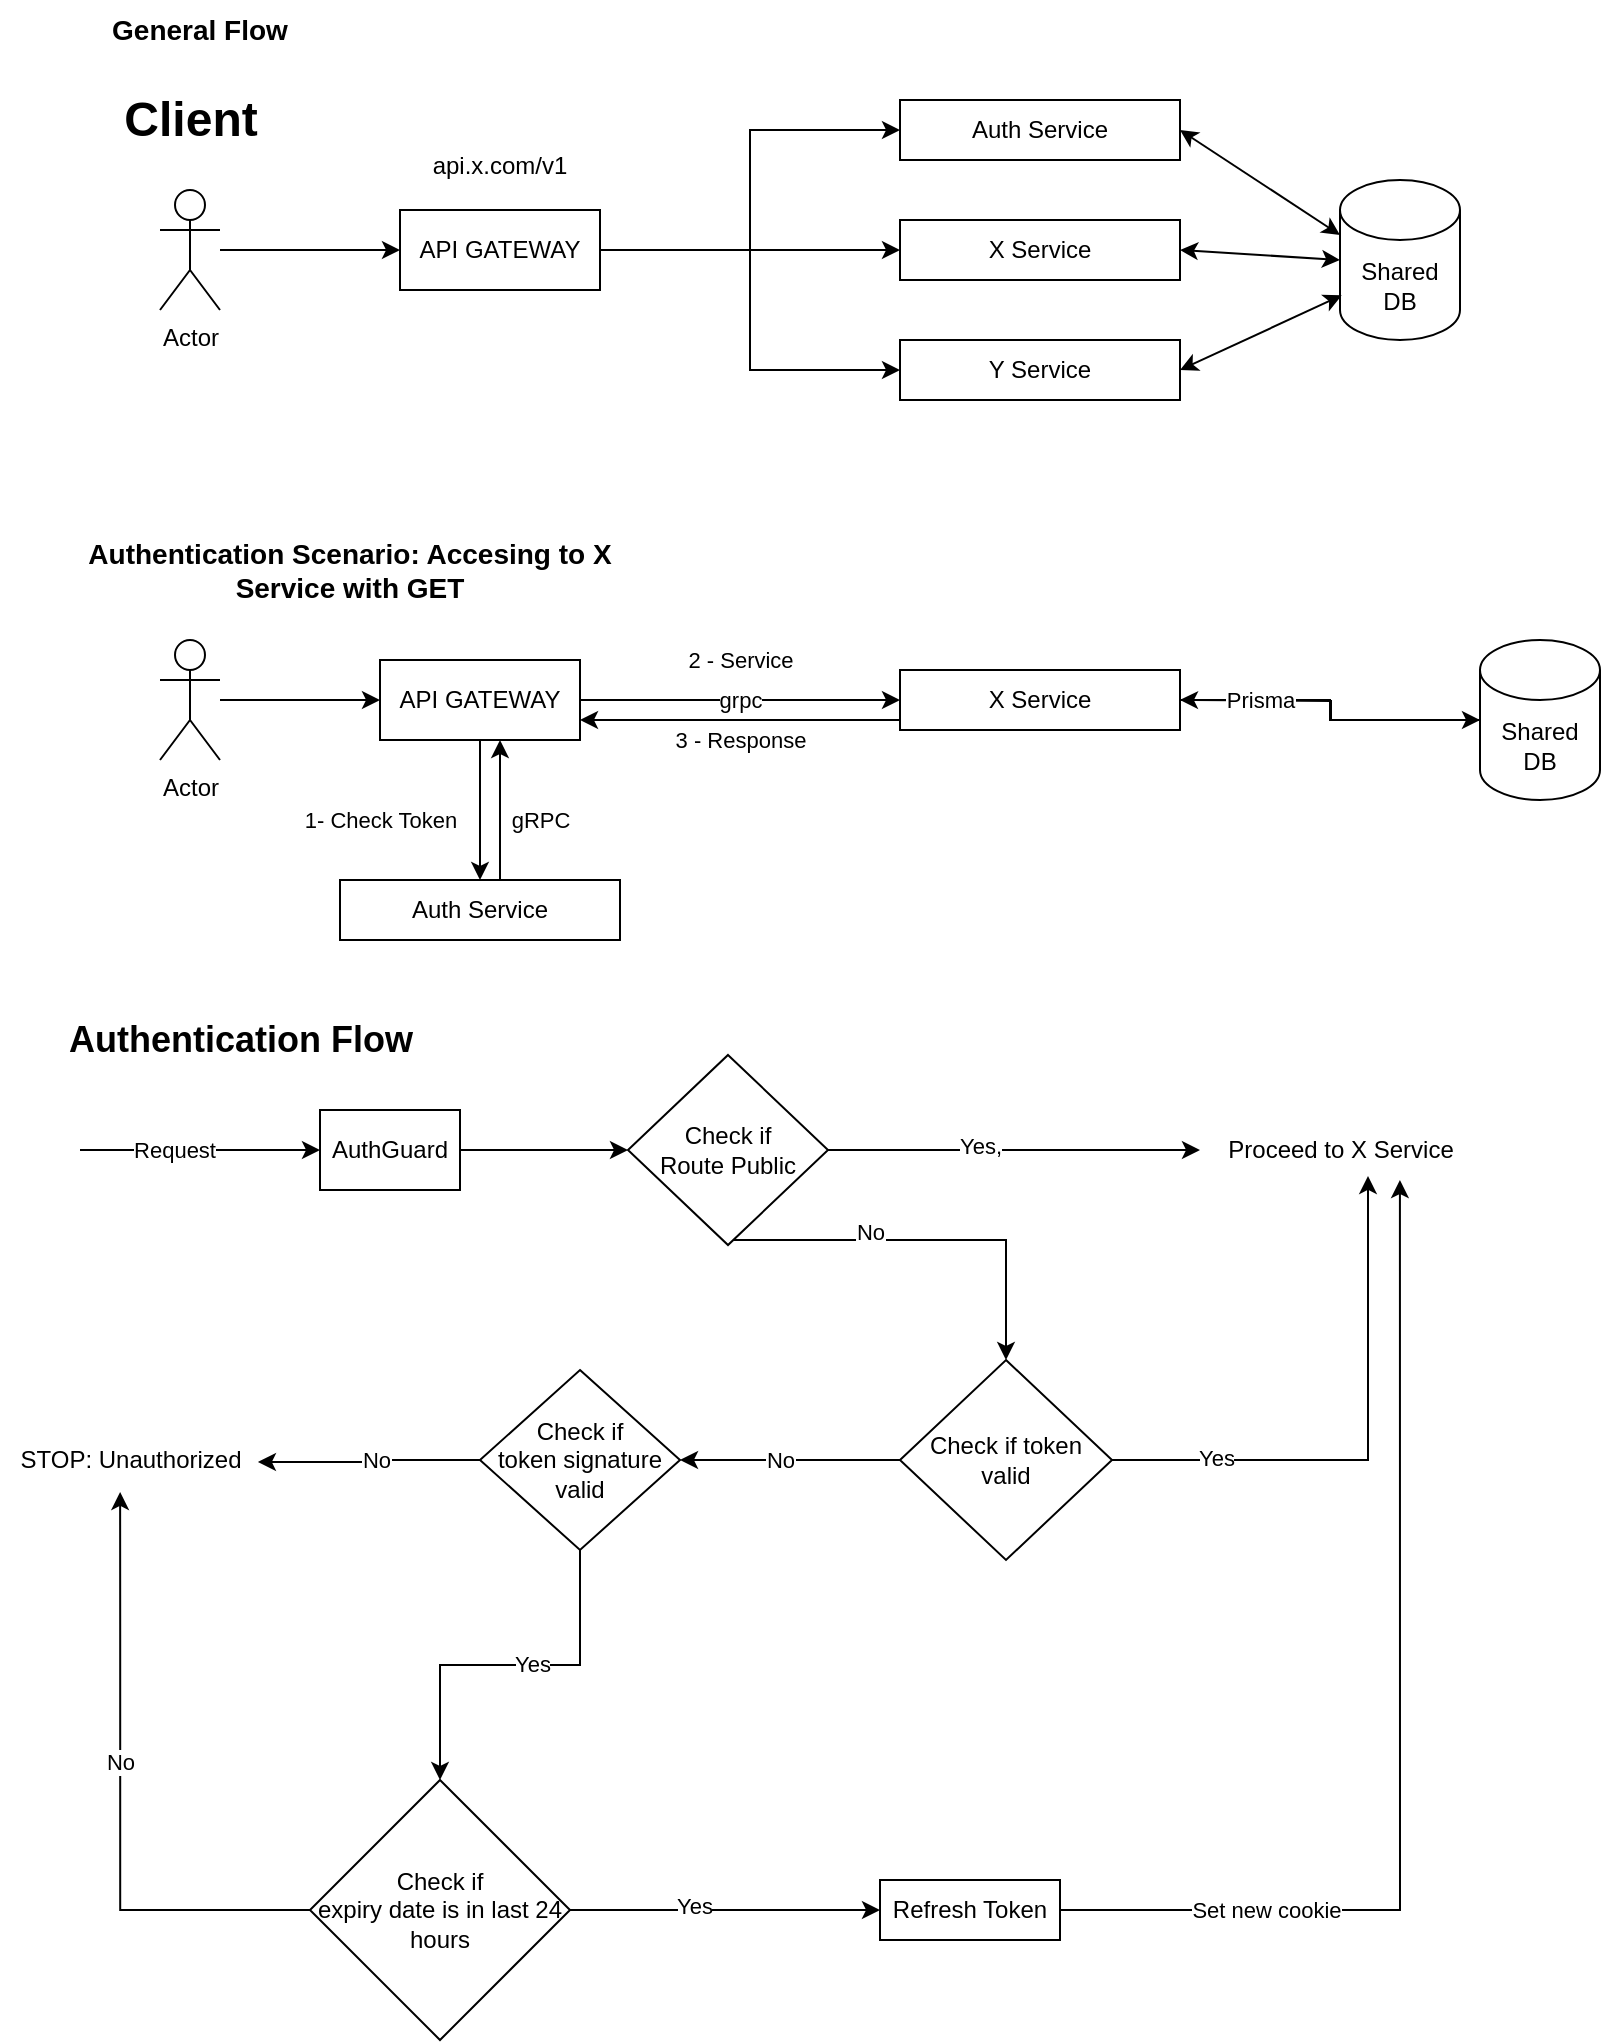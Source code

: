 <mxfile version="22.1.11" type="device">
  <diagram name="Sayfa -1" id="O1Wi90XZaKLXA5at2j_L">
    <mxGraphModel dx="1674" dy="772" grid="1" gridSize="10" guides="1" tooltips="1" connect="1" arrows="1" fold="1" page="1" pageScale="1" pageWidth="827" pageHeight="1169" math="0" shadow="0">
      <root>
        <mxCell id="0" />
        <mxCell id="1" parent="0" />
        <mxCell id="tfZW8QYN_rJ0GYAhI4rr-1" value="&lt;b&gt;&lt;font style=&quot;font-size: 24px;&quot;&gt;Client&lt;/font&gt;&lt;/b&gt;" style="text;html=1;align=center;verticalAlign=middle;resizable=0;points=[];autosize=1;strokeColor=none;fillColor=none;" parent="1" vertex="1">
          <mxGeometry x="50" y="70" width="90" height="40" as="geometry" />
        </mxCell>
        <mxCell id="tfZW8QYN_rJ0GYAhI4rr-25" style="edgeStyle=orthogonalEdgeStyle;rounded=0;orthogonalLoop=1;jettySize=auto;html=1;entryX=0;entryY=0.5;entryDx=0;entryDy=0;" parent="1" source="tfZW8QYN_rJ0GYAhI4rr-5" target="tfZW8QYN_rJ0GYAhI4rr-7" edge="1">
          <mxGeometry relative="1" as="geometry" />
        </mxCell>
        <mxCell id="tfZW8QYN_rJ0GYAhI4rr-5" value="Actor" style="shape=umlActor;verticalLabelPosition=bottom;verticalAlign=top;html=1;outlineConnect=0;" parent="1" vertex="1">
          <mxGeometry x="80" y="125" width="30" height="60" as="geometry" />
        </mxCell>
        <mxCell id="o04ofw2vbKh8fe8RlwHw-1" style="edgeStyle=orthogonalEdgeStyle;rounded=0;orthogonalLoop=1;jettySize=auto;html=1;entryX=0;entryY=0.5;entryDx=0;entryDy=0;" edge="1" parent="1" source="tfZW8QYN_rJ0GYAhI4rr-7" target="tfZW8QYN_rJ0GYAhI4rr-8">
          <mxGeometry relative="1" as="geometry" />
        </mxCell>
        <mxCell id="o04ofw2vbKh8fe8RlwHw-2" style="edgeStyle=orthogonalEdgeStyle;rounded=0;orthogonalLoop=1;jettySize=auto;html=1;entryX=0;entryY=0.5;entryDx=0;entryDy=0;" edge="1" parent="1" source="tfZW8QYN_rJ0GYAhI4rr-7" target="tfZW8QYN_rJ0GYAhI4rr-9">
          <mxGeometry relative="1" as="geometry" />
        </mxCell>
        <mxCell id="o04ofw2vbKh8fe8RlwHw-3" style="edgeStyle=orthogonalEdgeStyle;rounded=0;orthogonalLoop=1;jettySize=auto;html=1;entryX=0;entryY=0.5;entryDx=0;entryDy=0;" edge="1" parent="1" source="tfZW8QYN_rJ0GYAhI4rr-7" target="tfZW8QYN_rJ0GYAhI4rr-10">
          <mxGeometry relative="1" as="geometry" />
        </mxCell>
        <mxCell id="tfZW8QYN_rJ0GYAhI4rr-7" value="API GATEWAY" style="rounded=0;whiteSpace=wrap;html=1;" parent="1" vertex="1">
          <mxGeometry x="200" y="135" width="100" height="40" as="geometry" />
        </mxCell>
        <mxCell id="tfZW8QYN_rJ0GYAhI4rr-8" value="Auth Service" style="rounded=0;whiteSpace=wrap;html=1;" parent="1" vertex="1">
          <mxGeometry x="450" y="80" width="140" height="30" as="geometry" />
        </mxCell>
        <mxCell id="tfZW8QYN_rJ0GYAhI4rr-9" value="X Service" style="rounded=0;whiteSpace=wrap;html=1;" parent="1" vertex="1">
          <mxGeometry x="450" y="140" width="140" height="30" as="geometry" />
        </mxCell>
        <mxCell id="tfZW8QYN_rJ0GYAhI4rr-10" value="Y Service" style="rounded=0;whiteSpace=wrap;html=1;" parent="1" vertex="1">
          <mxGeometry x="450" y="200" width="140" height="30" as="geometry" />
        </mxCell>
        <mxCell id="tfZW8QYN_rJ0GYAhI4rr-11" value="Shared&lt;br&gt;DB" style="shape=cylinder3;whiteSpace=wrap;html=1;boundedLbl=1;backgroundOutline=1;size=15;" parent="1" vertex="1">
          <mxGeometry x="670" y="120" width="60" height="80" as="geometry" />
        </mxCell>
        <mxCell id="tfZW8QYN_rJ0GYAhI4rr-20" value="" style="endArrow=classic;startArrow=classic;html=1;rounded=0;entryX=0;entryY=0;entryDx=0;entryDy=27.5;exitX=1;exitY=0.5;exitDx=0;exitDy=0;entryPerimeter=0;" parent="1" source="tfZW8QYN_rJ0GYAhI4rr-8" target="tfZW8QYN_rJ0GYAhI4rr-11" edge="1">
          <mxGeometry width="50" height="50" relative="1" as="geometry">
            <mxPoint x="610" y="160" as="sourcePoint" />
            <mxPoint x="650" y="85" as="targetPoint" />
          </mxGeometry>
        </mxCell>
        <mxCell id="tfZW8QYN_rJ0GYAhI4rr-21" value="" style="endArrow=classic;startArrow=classic;html=1;rounded=0;entryX=0;entryY=0.5;entryDx=0;entryDy=0;exitX=1;exitY=0.5;exitDx=0;exitDy=0;entryPerimeter=0;" parent="1" source="tfZW8QYN_rJ0GYAhI4rr-9" target="tfZW8QYN_rJ0GYAhI4rr-11" edge="1">
          <mxGeometry width="50" height="50" relative="1" as="geometry">
            <mxPoint x="600" y="160" as="sourcePoint" />
            <mxPoint x="680" y="235" as="targetPoint" />
          </mxGeometry>
        </mxCell>
        <mxCell id="tfZW8QYN_rJ0GYAhI4rr-22" value="" style="endArrow=classic;startArrow=classic;html=1;rounded=0;entryX=0.014;entryY=0.721;entryDx=0;entryDy=0;exitX=1;exitY=0.5;exitDx=0;exitDy=0;entryPerimeter=0;" parent="1" source="tfZW8QYN_rJ0GYAhI4rr-10" target="tfZW8QYN_rJ0GYAhI4rr-11" edge="1">
          <mxGeometry width="50" height="50" relative="1" as="geometry">
            <mxPoint x="600" y="220" as="sourcePoint" />
            <mxPoint x="680" y="225" as="targetPoint" />
          </mxGeometry>
        </mxCell>
        <mxCell id="tfZW8QYN_rJ0GYAhI4rr-26" value="api.x.com/v1" style="text;html=1;strokeColor=none;fillColor=none;align=center;verticalAlign=middle;whiteSpace=wrap;rounded=0;" parent="1" vertex="1">
          <mxGeometry x="200" y="100" width="100" height="25" as="geometry" />
        </mxCell>
        <mxCell id="tfZW8QYN_rJ0GYAhI4rr-28" value="&lt;b&gt;&lt;font style=&quot;font-size: 14px;&quot;&gt;Authentication Scenario: Accesing to X Service with GET&lt;/font&gt;&lt;/b&gt;" style="text;html=1;strokeColor=none;fillColor=none;align=center;verticalAlign=middle;whiteSpace=wrap;rounded=0;" parent="1" vertex="1">
          <mxGeometry x="30" y="300" width="290" height="30" as="geometry" />
        </mxCell>
        <mxCell id="tfZW8QYN_rJ0GYAhI4rr-31" value="&lt;b&gt;&lt;font style=&quot;font-size: 14px;&quot;&gt;General Flow&lt;/font&gt;&lt;/b&gt;" style="text;html=1;strokeColor=none;fillColor=none;align=center;verticalAlign=middle;whiteSpace=wrap;rounded=0;" parent="1" vertex="1">
          <mxGeometry x="30" y="30" width="140" height="30" as="geometry" />
        </mxCell>
        <mxCell id="o04ofw2vbKh8fe8RlwHw-4" style="edgeStyle=orthogonalEdgeStyle;rounded=0;orthogonalLoop=1;jettySize=auto;html=1;" edge="1" parent="1" source="tfZW8QYN_rJ0GYAhI4rr-32" target="tfZW8QYN_rJ0GYAhI4rr-34">
          <mxGeometry relative="1" as="geometry" />
        </mxCell>
        <mxCell id="tfZW8QYN_rJ0GYAhI4rr-32" value="Actor" style="shape=umlActor;verticalLabelPosition=bottom;verticalAlign=top;html=1;outlineConnect=0;" parent="1" vertex="1">
          <mxGeometry x="80" y="350" width="30" height="60" as="geometry" />
        </mxCell>
        <mxCell id="o04ofw2vbKh8fe8RlwHw-5" style="edgeStyle=orthogonalEdgeStyle;rounded=0;orthogonalLoop=1;jettySize=auto;html=1;entryX=0.5;entryY=0;entryDx=0;entryDy=0;" edge="1" parent="1" source="tfZW8QYN_rJ0GYAhI4rr-34" target="tfZW8QYN_rJ0GYAhI4rr-36">
          <mxGeometry relative="1" as="geometry" />
        </mxCell>
        <mxCell id="o04ofw2vbKh8fe8RlwHw-9" value="1- Check Token" style="edgeLabel;html=1;align=center;verticalAlign=middle;resizable=0;points=[];" vertex="1" connectable="0" parent="o04ofw2vbKh8fe8RlwHw-5">
          <mxGeometry x="-0.086" y="-3" relative="1" as="geometry">
            <mxPoint x="-47" y="8" as="offset" />
          </mxGeometry>
        </mxCell>
        <mxCell id="o04ofw2vbKh8fe8RlwHw-12" value="gRPC" style="edgeLabel;html=1;align=center;verticalAlign=middle;resizable=0;points=[];" vertex="1" connectable="0" parent="o04ofw2vbKh8fe8RlwHw-5">
          <mxGeometry x="-0.257" y="-1" relative="1" as="geometry">
            <mxPoint x="31" y="14" as="offset" />
          </mxGeometry>
        </mxCell>
        <mxCell id="o04ofw2vbKh8fe8RlwHw-10" style="edgeStyle=orthogonalEdgeStyle;rounded=0;orthogonalLoop=1;jettySize=auto;html=1;entryX=0;entryY=0.5;entryDx=0;entryDy=0;" edge="1" parent="1" source="tfZW8QYN_rJ0GYAhI4rr-34" target="o04ofw2vbKh8fe8RlwHw-7">
          <mxGeometry relative="1" as="geometry" />
        </mxCell>
        <mxCell id="o04ofw2vbKh8fe8RlwHw-11" value="grpc" style="edgeLabel;html=1;align=center;verticalAlign=middle;resizable=0;points=[];" vertex="1" connectable="0" parent="o04ofw2vbKh8fe8RlwHw-10">
          <mxGeometry x="0.15" y="1" relative="1" as="geometry">
            <mxPoint x="-12" y="1" as="offset" />
          </mxGeometry>
        </mxCell>
        <mxCell id="o04ofw2vbKh8fe8RlwHw-14" value="2 - Service" style="edgeLabel;html=1;align=center;verticalAlign=middle;resizable=0;points=[];" vertex="1" connectable="0" parent="o04ofw2vbKh8fe8RlwHw-10">
          <mxGeometry x="0.325" y="-3" relative="1" as="geometry">
            <mxPoint x="-26" y="-23" as="offset" />
          </mxGeometry>
        </mxCell>
        <mxCell id="tfZW8QYN_rJ0GYAhI4rr-34" value="API GATEWAY" style="rounded=0;whiteSpace=wrap;html=1;" parent="1" vertex="1">
          <mxGeometry x="190" y="360" width="100" height="40" as="geometry" />
        </mxCell>
        <mxCell id="o04ofw2vbKh8fe8RlwHw-6" style="edgeStyle=orthogonalEdgeStyle;rounded=0;orthogonalLoop=1;jettySize=auto;html=1;" edge="1" parent="1" source="tfZW8QYN_rJ0GYAhI4rr-36" target="tfZW8QYN_rJ0GYAhI4rr-34">
          <mxGeometry relative="1" as="geometry">
            <Array as="points">
              <mxPoint x="250" y="460" />
              <mxPoint x="250" y="460" />
            </Array>
          </mxGeometry>
        </mxCell>
        <mxCell id="tfZW8QYN_rJ0GYAhI4rr-36" value="Auth Service" style="rounded=0;whiteSpace=wrap;html=1;" parent="1" vertex="1">
          <mxGeometry x="170" y="470" width="140" height="30" as="geometry" />
        </mxCell>
        <mxCell id="o04ofw2vbKh8fe8RlwHw-16" style="edgeStyle=orthogonalEdgeStyle;rounded=0;orthogonalLoop=1;jettySize=auto;html=1;" edge="1" parent="1" source="tfZW8QYN_rJ0GYAhI4rr-37">
          <mxGeometry relative="1" as="geometry">
            <mxPoint x="590" y="380" as="targetPoint" />
          </mxGeometry>
        </mxCell>
        <mxCell id="tfZW8QYN_rJ0GYAhI4rr-37" value="Shared&lt;br&gt;DB" style="shape=cylinder3;whiteSpace=wrap;html=1;boundedLbl=1;backgroundOutline=1;size=15;" parent="1" vertex="1">
          <mxGeometry x="740" y="350" width="60" height="80" as="geometry" />
        </mxCell>
        <mxCell id="o04ofw2vbKh8fe8RlwHw-17" style="edgeStyle=orthogonalEdgeStyle;rounded=0;orthogonalLoop=1;jettySize=auto;html=1;" edge="1" parent="1" source="o04ofw2vbKh8fe8RlwHw-7">
          <mxGeometry relative="1" as="geometry">
            <mxPoint x="290" y="390" as="targetPoint" />
            <Array as="points">
              <mxPoint x="290" y="390" />
            </Array>
          </mxGeometry>
        </mxCell>
        <mxCell id="o04ofw2vbKh8fe8RlwHw-18" value="3 - Response" style="edgeLabel;html=1;align=center;verticalAlign=middle;resizable=0;points=[];" vertex="1" connectable="0" parent="o04ofw2vbKh8fe8RlwHw-17">
          <mxGeometry x="-0.312" y="1" relative="1" as="geometry">
            <mxPoint x="-25" y="9" as="offset" />
          </mxGeometry>
        </mxCell>
        <mxCell id="o04ofw2vbKh8fe8RlwHw-7" value="X Service" style="rounded=0;whiteSpace=wrap;html=1;" vertex="1" parent="1">
          <mxGeometry x="450" y="365" width="140" height="30" as="geometry" />
        </mxCell>
        <mxCell id="o04ofw2vbKh8fe8RlwHw-13" style="edgeStyle=orthogonalEdgeStyle;rounded=0;orthogonalLoop=1;jettySize=auto;html=1;entryX=0;entryY=0.5;entryDx=0;entryDy=0;entryPerimeter=0;" edge="1" parent="1" source="o04ofw2vbKh8fe8RlwHw-7" target="tfZW8QYN_rJ0GYAhI4rr-37">
          <mxGeometry relative="1" as="geometry" />
        </mxCell>
        <mxCell id="o04ofw2vbKh8fe8RlwHw-15" value="Prisma" style="edgeLabel;html=1;align=center;verticalAlign=middle;resizable=0;points=[];" vertex="1" connectable="0" parent="o04ofw2vbKh8fe8RlwHw-13">
          <mxGeometry x="0.25" y="4" relative="1" as="geometry">
            <mxPoint x="-50" y="-6" as="offset" />
          </mxGeometry>
        </mxCell>
        <mxCell id="o04ofw2vbKh8fe8RlwHw-27" style="edgeStyle=orthogonalEdgeStyle;rounded=0;orthogonalLoop=1;jettySize=auto;html=1;entryX=0;entryY=0.5;entryDx=0;entryDy=0;" edge="1" parent="1" source="o04ofw2vbKh8fe8RlwHw-21" target="o04ofw2vbKh8fe8RlwHw-28">
          <mxGeometry relative="1" as="geometry">
            <mxPoint x="280" y="605" as="targetPoint" />
          </mxGeometry>
        </mxCell>
        <mxCell id="o04ofw2vbKh8fe8RlwHw-21" value="AuthGuard" style="rounded=0;whiteSpace=wrap;html=1;" vertex="1" parent="1">
          <mxGeometry x="160" y="585" width="70" height="40" as="geometry" />
        </mxCell>
        <mxCell id="o04ofw2vbKh8fe8RlwHw-23" value="" style="endArrow=classic;html=1;rounded=0;entryX=0;entryY=0.5;entryDx=0;entryDy=0;" edge="1" parent="1" target="o04ofw2vbKh8fe8RlwHw-21">
          <mxGeometry width="50" height="50" relative="1" as="geometry">
            <mxPoint x="40" y="605" as="sourcePoint" />
            <mxPoint x="90" y="570" as="targetPoint" />
          </mxGeometry>
        </mxCell>
        <mxCell id="o04ofw2vbKh8fe8RlwHw-24" value="Request" style="edgeLabel;html=1;align=center;verticalAlign=middle;resizable=0;points=[];" vertex="1" connectable="0" parent="o04ofw2vbKh8fe8RlwHw-23">
          <mxGeometry x="-0.217" y="-3" relative="1" as="geometry">
            <mxPoint y="-3" as="offset" />
          </mxGeometry>
        </mxCell>
        <mxCell id="o04ofw2vbKh8fe8RlwHw-32" style="edgeStyle=orthogonalEdgeStyle;rounded=0;orthogonalLoop=1;jettySize=auto;html=1;" edge="1" parent="1" source="o04ofw2vbKh8fe8RlwHw-28" target="o04ofw2vbKh8fe8RlwHw-31">
          <mxGeometry relative="1" as="geometry" />
        </mxCell>
        <mxCell id="o04ofw2vbKh8fe8RlwHw-33" value="Yes," style="edgeLabel;html=1;align=center;verticalAlign=middle;resizable=0;points=[];" vertex="1" connectable="0" parent="o04ofw2vbKh8fe8RlwHw-32">
          <mxGeometry x="-0.183" y="2" relative="1" as="geometry">
            <mxPoint as="offset" />
          </mxGeometry>
        </mxCell>
        <mxCell id="o04ofw2vbKh8fe8RlwHw-34" style="edgeStyle=orthogonalEdgeStyle;rounded=0;orthogonalLoop=1;jettySize=auto;html=1;entryX=0.5;entryY=0;entryDx=0;entryDy=0;" edge="1" parent="1" source="o04ofw2vbKh8fe8RlwHw-28" target="o04ofw2vbKh8fe8RlwHw-36">
          <mxGeometry relative="1" as="geometry">
            <mxPoint x="364" y="720" as="targetPoint" />
            <Array as="points">
              <mxPoint x="503" y="650" />
            </Array>
          </mxGeometry>
        </mxCell>
        <mxCell id="o04ofw2vbKh8fe8RlwHw-35" value="No&lt;br&gt;" style="edgeLabel;html=1;align=center;verticalAlign=middle;resizable=0;points=[];" vertex="1" connectable="0" parent="o04ofw2vbKh8fe8RlwHw-34">
          <mxGeometry x="-0.269" y="4" relative="1" as="geometry">
            <mxPoint x="-4" as="offset" />
          </mxGeometry>
        </mxCell>
        <mxCell id="o04ofw2vbKh8fe8RlwHw-28" value="Check if&lt;br&gt;Route Public&lt;br&gt;" style="rhombus;whiteSpace=wrap;html=1;" vertex="1" parent="1">
          <mxGeometry x="314" y="557.5" width="100" height="95" as="geometry" />
        </mxCell>
        <mxCell id="o04ofw2vbKh8fe8RlwHw-31" value="Proceed to X Service" style="text;html=1;align=center;verticalAlign=middle;resizable=0;points=[];autosize=1;strokeColor=none;fillColor=none;" vertex="1" parent="1">
          <mxGeometry x="600" y="590" width="140" height="30" as="geometry" />
        </mxCell>
        <mxCell id="o04ofw2vbKh8fe8RlwHw-63" style="edgeStyle=orthogonalEdgeStyle;rounded=0;orthogonalLoop=1;jettySize=auto;html=1;entryX=1;entryY=0.5;entryDx=0;entryDy=0;" edge="1" parent="1" source="o04ofw2vbKh8fe8RlwHw-36" target="o04ofw2vbKh8fe8RlwHw-39">
          <mxGeometry relative="1" as="geometry" />
        </mxCell>
        <mxCell id="o04ofw2vbKh8fe8RlwHw-64" value="No" style="edgeLabel;html=1;align=center;verticalAlign=middle;resizable=0;points=[];" vertex="1" connectable="0" parent="o04ofw2vbKh8fe8RlwHw-63">
          <mxGeometry x="0.255" y="2" relative="1" as="geometry">
            <mxPoint x="9" y="-2" as="offset" />
          </mxGeometry>
        </mxCell>
        <mxCell id="o04ofw2vbKh8fe8RlwHw-36" value="Check if token valid" style="rhombus;whiteSpace=wrap;html=1;" vertex="1" parent="1">
          <mxGeometry x="450" y="710" width="106" height="100" as="geometry" />
        </mxCell>
        <mxCell id="o04ofw2vbKh8fe8RlwHw-53" style="edgeStyle=orthogonalEdgeStyle;rounded=0;orthogonalLoop=1;jettySize=auto;html=1;entryX=0.5;entryY=0;entryDx=0;entryDy=0;" edge="1" parent="1" source="o04ofw2vbKh8fe8RlwHw-39" target="o04ofw2vbKh8fe8RlwHw-48">
          <mxGeometry relative="1" as="geometry" />
        </mxCell>
        <mxCell id="o04ofw2vbKh8fe8RlwHw-54" value="Yes" style="edgeLabel;html=1;align=center;verticalAlign=middle;resizable=0;points=[];" vertex="1" connectable="0" parent="o04ofw2vbKh8fe8RlwHw-53">
          <mxGeometry x="-0.111" y="-1" relative="1" as="geometry">
            <mxPoint as="offset" />
          </mxGeometry>
        </mxCell>
        <mxCell id="o04ofw2vbKh8fe8RlwHw-39" value="Check if &lt;br&gt;token signature valid" style="rhombus;whiteSpace=wrap;html=1;" vertex="1" parent="1">
          <mxGeometry x="240" y="715" width="100" height="90" as="geometry" />
        </mxCell>
        <mxCell id="o04ofw2vbKh8fe8RlwHw-41" style="edgeStyle=orthogonalEdgeStyle;rounded=0;orthogonalLoop=1;jettySize=auto;html=1;entryX=0.6;entryY=0.933;entryDx=0;entryDy=0;entryPerimeter=0;" edge="1" parent="1" source="o04ofw2vbKh8fe8RlwHw-36" target="o04ofw2vbKh8fe8RlwHw-31">
          <mxGeometry relative="1" as="geometry" />
        </mxCell>
        <mxCell id="o04ofw2vbKh8fe8RlwHw-44" value="Yes" style="edgeLabel;html=1;align=center;verticalAlign=middle;resizable=0;points=[];" vertex="1" connectable="0" parent="o04ofw2vbKh8fe8RlwHw-41">
          <mxGeometry x="-0.619" y="1" relative="1" as="geometry">
            <mxPoint as="offset" />
          </mxGeometry>
        </mxCell>
        <mxCell id="o04ofw2vbKh8fe8RlwHw-58" style="edgeStyle=orthogonalEdgeStyle;rounded=0;orthogonalLoop=1;jettySize=auto;html=1;entryX=0;entryY=0.5;entryDx=0;entryDy=0;" edge="1" parent="1" source="o04ofw2vbKh8fe8RlwHw-48" target="o04ofw2vbKh8fe8RlwHw-57">
          <mxGeometry relative="1" as="geometry" />
        </mxCell>
        <mxCell id="o04ofw2vbKh8fe8RlwHw-60" value="Yes" style="edgeLabel;html=1;align=center;verticalAlign=middle;resizable=0;points=[];" vertex="1" connectable="0" parent="o04ofw2vbKh8fe8RlwHw-58">
          <mxGeometry x="-0.2" y="2" relative="1" as="geometry">
            <mxPoint as="offset" />
          </mxGeometry>
        </mxCell>
        <mxCell id="o04ofw2vbKh8fe8RlwHw-48" value="Check if &lt;br&gt;expiry date is in last 24 hours" style="rhombus;whiteSpace=wrap;html=1;" vertex="1" parent="1">
          <mxGeometry x="155" y="920" width="130" height="130" as="geometry" />
        </mxCell>
        <mxCell id="o04ofw2vbKh8fe8RlwHw-49" value="STOP: Unauthorized" style="text;html=1;align=center;verticalAlign=middle;resizable=0;points=[];autosize=1;strokeColor=none;fillColor=none;" vertex="1" parent="1">
          <mxGeometry y="745" width="130" height="30" as="geometry" />
        </mxCell>
        <mxCell id="o04ofw2vbKh8fe8RlwHw-55" style="edgeStyle=orthogonalEdgeStyle;rounded=0;orthogonalLoop=1;jettySize=auto;html=1;entryX=0.462;entryY=1.033;entryDx=0;entryDy=0;entryPerimeter=0;" edge="1" parent="1" source="o04ofw2vbKh8fe8RlwHw-48" target="o04ofw2vbKh8fe8RlwHw-49">
          <mxGeometry relative="1" as="geometry" />
        </mxCell>
        <mxCell id="o04ofw2vbKh8fe8RlwHw-56" value="No" style="edgeLabel;html=1;align=center;verticalAlign=middle;resizable=0;points=[];" vertex="1" connectable="0" parent="o04ofw2vbKh8fe8RlwHw-55">
          <mxGeometry x="0.112" relative="1" as="geometry">
            <mxPoint as="offset" />
          </mxGeometry>
        </mxCell>
        <mxCell id="o04ofw2vbKh8fe8RlwHw-57" value="Refresh Token" style="rounded=0;whiteSpace=wrap;html=1;" vertex="1" parent="1">
          <mxGeometry x="440" y="970" width="90" height="30" as="geometry" />
        </mxCell>
        <mxCell id="o04ofw2vbKh8fe8RlwHw-59" style="edgeStyle=orthogonalEdgeStyle;rounded=0;orthogonalLoop=1;jettySize=auto;html=1;entryX=0.714;entryY=1;entryDx=0;entryDy=0;entryPerimeter=0;" edge="1" parent="1" source="o04ofw2vbKh8fe8RlwHw-57" target="o04ofw2vbKh8fe8RlwHw-31">
          <mxGeometry relative="1" as="geometry" />
        </mxCell>
        <mxCell id="o04ofw2vbKh8fe8RlwHw-61" value="Set new cookie" style="edgeLabel;html=1;align=center;verticalAlign=middle;resizable=0;points=[];" vertex="1" connectable="0" parent="o04ofw2vbKh8fe8RlwHw-59">
          <mxGeometry x="-0.582" y="-2" relative="1" as="geometry">
            <mxPoint x="-9" y="-2" as="offset" />
          </mxGeometry>
        </mxCell>
        <mxCell id="o04ofw2vbKh8fe8RlwHw-62" value="&lt;font style=&quot;font-size: 18px;&quot;&gt;&lt;b&gt;Authentication Flow&lt;/b&gt;&lt;/font&gt;" style="text;html=1;align=center;verticalAlign=middle;resizable=0;points=[];autosize=1;strokeColor=none;fillColor=none;" vertex="1" parent="1">
          <mxGeometry x="20" y="530" width="200" height="40" as="geometry" />
        </mxCell>
        <mxCell id="o04ofw2vbKh8fe8RlwHw-70" style="edgeStyle=orthogonalEdgeStyle;rounded=0;orthogonalLoop=1;jettySize=auto;html=1;entryX=0.992;entryY=0.533;entryDx=0;entryDy=0;entryPerimeter=0;" edge="1" parent="1" source="o04ofw2vbKh8fe8RlwHw-39" target="o04ofw2vbKh8fe8RlwHw-49">
          <mxGeometry relative="1" as="geometry" />
        </mxCell>
        <mxCell id="o04ofw2vbKh8fe8RlwHw-73" value="No" style="edgeLabel;html=1;align=center;verticalAlign=middle;resizable=0;points=[];" vertex="1" connectable="0" parent="o04ofw2vbKh8fe8RlwHw-70">
          <mxGeometry x="-0.072" y="3" relative="1" as="geometry">
            <mxPoint y="-3" as="offset" />
          </mxGeometry>
        </mxCell>
      </root>
    </mxGraphModel>
  </diagram>
</mxfile>
